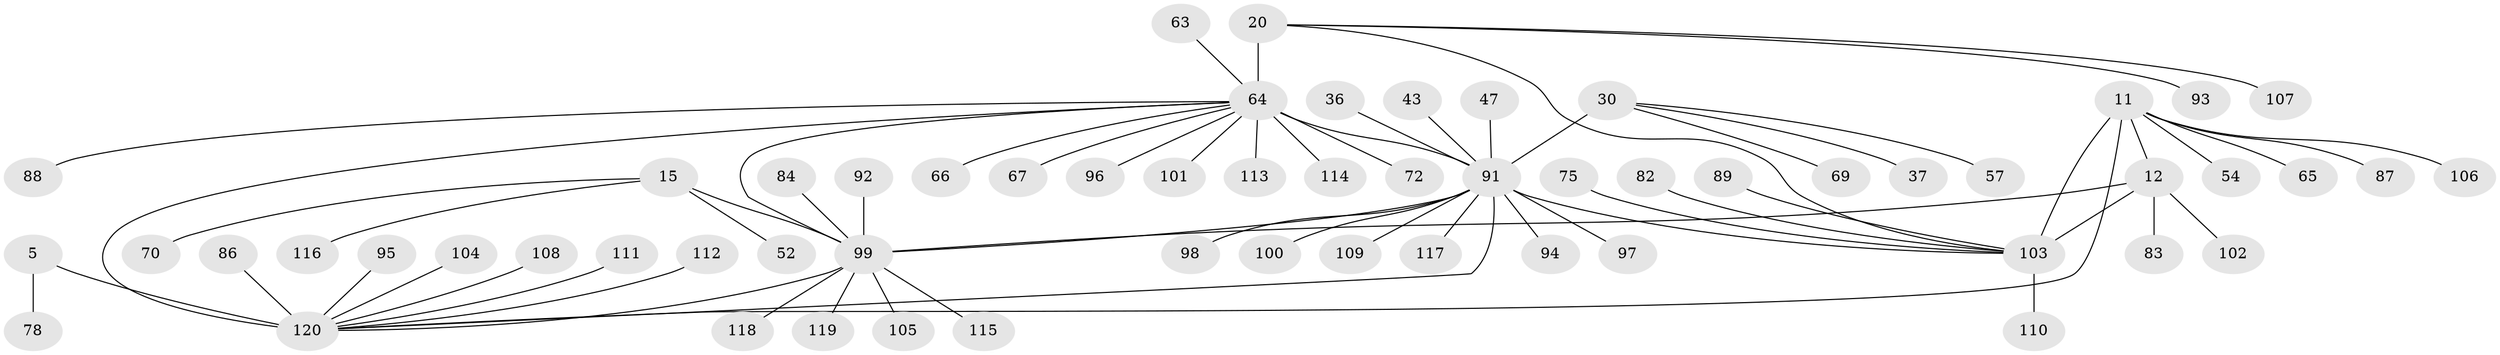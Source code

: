 // original degree distribution, {5: 0.025, 12: 0.008333333333333333, 10: 0.041666666666666664, 6: 0.03333333333333333, 8: 0.041666666666666664, 9: 0.041666666666666664, 7: 0.041666666666666664, 11: 0.016666666666666666, 13: 0.008333333333333333, 1: 0.6083333333333333, 2: 0.1, 3: 0.025, 4: 0.008333333333333333}
// Generated by graph-tools (version 1.1) at 2025/54/03/09/25 04:54:13]
// undirected, 60 vertices, 66 edges
graph export_dot {
graph [start="1"]
  node [color=gray90,style=filled];
  5 [super="+1"];
  11 [super="+7"];
  12 [super="+10"];
  15 [super="+13"];
  20 [super="+19"];
  30 [super="+27+25"];
  36;
  37;
  43;
  47;
  52;
  54;
  57;
  63;
  64 [super="+45"];
  65;
  66;
  67;
  69 [super="+48"];
  70;
  72;
  75;
  78;
  82;
  83;
  84;
  86;
  87;
  88;
  89 [super="+80"];
  91 [super="+76+41+90+28"];
  92;
  93;
  94 [super="+60"];
  95;
  96;
  97;
  98;
  99 [super="+17+31+18+61+68+77+79"];
  100;
  101;
  102;
  103 [super="+38"];
  104;
  105 [super="+58"];
  106 [super="+39"];
  107;
  108;
  109;
  110;
  111;
  112;
  113;
  114 [super="+51"];
  115;
  116;
  117;
  118;
  119;
  120 [super="+6+4+34+35+40+53+55+56+59+62+73+81"];
  5 -- 78;
  5 -- 120 [weight=8];
  11 -- 12 [weight=4];
  11 -- 65;
  11 -- 87;
  11 -- 54;
  11 -- 120 [weight=2];
  11 -- 106;
  11 -- 103 [weight=4];
  12 -- 83;
  12 -- 102;
  12 -- 99;
  12 -- 103 [weight=4];
  15 -- 52;
  15 -- 116;
  15 -- 70;
  15 -- 99 [weight=8];
  20 -- 107;
  20 -- 93;
  20 -- 103;
  20 -- 64 [weight=8];
  30 -- 57;
  30 -- 37;
  30 -- 91 [weight=10];
  30 -- 69;
  36 -- 91;
  43 -- 91;
  47 -- 91;
  63 -- 64;
  64 -- 96;
  64 -- 66;
  64 -- 67;
  64 -- 99;
  64 -- 101;
  64 -- 72;
  64 -- 113;
  64 -- 114;
  64 -- 88;
  64 -- 91 [weight=4];
  64 -- 120;
  75 -- 103;
  82 -- 103;
  84 -- 99;
  86 -- 120;
  89 -- 103;
  91 -- 98;
  91 -- 109;
  91 -- 120 [weight=2];
  91 -- 99 [weight=2];
  91 -- 97;
  91 -- 100;
  91 -- 117;
  91 -- 94;
  91 -- 103;
  92 -- 99;
  95 -- 120;
  99 -- 119;
  99 -- 105;
  99 -- 115;
  99 -- 118;
  99 -- 120;
  103 -- 110;
  104 -- 120;
  108 -- 120;
  111 -- 120;
  112 -- 120;
}
